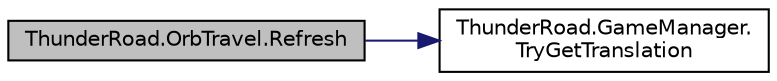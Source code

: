 digraph "ThunderRoad.OrbTravel.Refresh"
{
 // LATEX_PDF_SIZE
  edge [fontname="Helvetica",fontsize="10",labelfontname="Helvetica",labelfontsize="10"];
  node [fontname="Helvetica",fontsize="10",shape=record];
  rankdir="LR";
  Node1 [label="ThunderRoad.OrbTravel.Refresh",height=0.2,width=0.4,color="black", fillcolor="grey75", style="filled", fontcolor="black",tooltip=" "];
  Node1 -> Node2 [color="midnightblue",fontsize="10",style="solid",fontname="Helvetica"];
  Node2 [label="ThunderRoad.GameManager.\lTryGetTranslation",height=0.2,width=0.4,color="black", fillcolor="white", style="filled",URL="$class_thunder_road_1_1_game_manager.html#a0c20ba391a6ecdcd925df6ed831e8b15",tooltip="Tries the get translation."];
}
